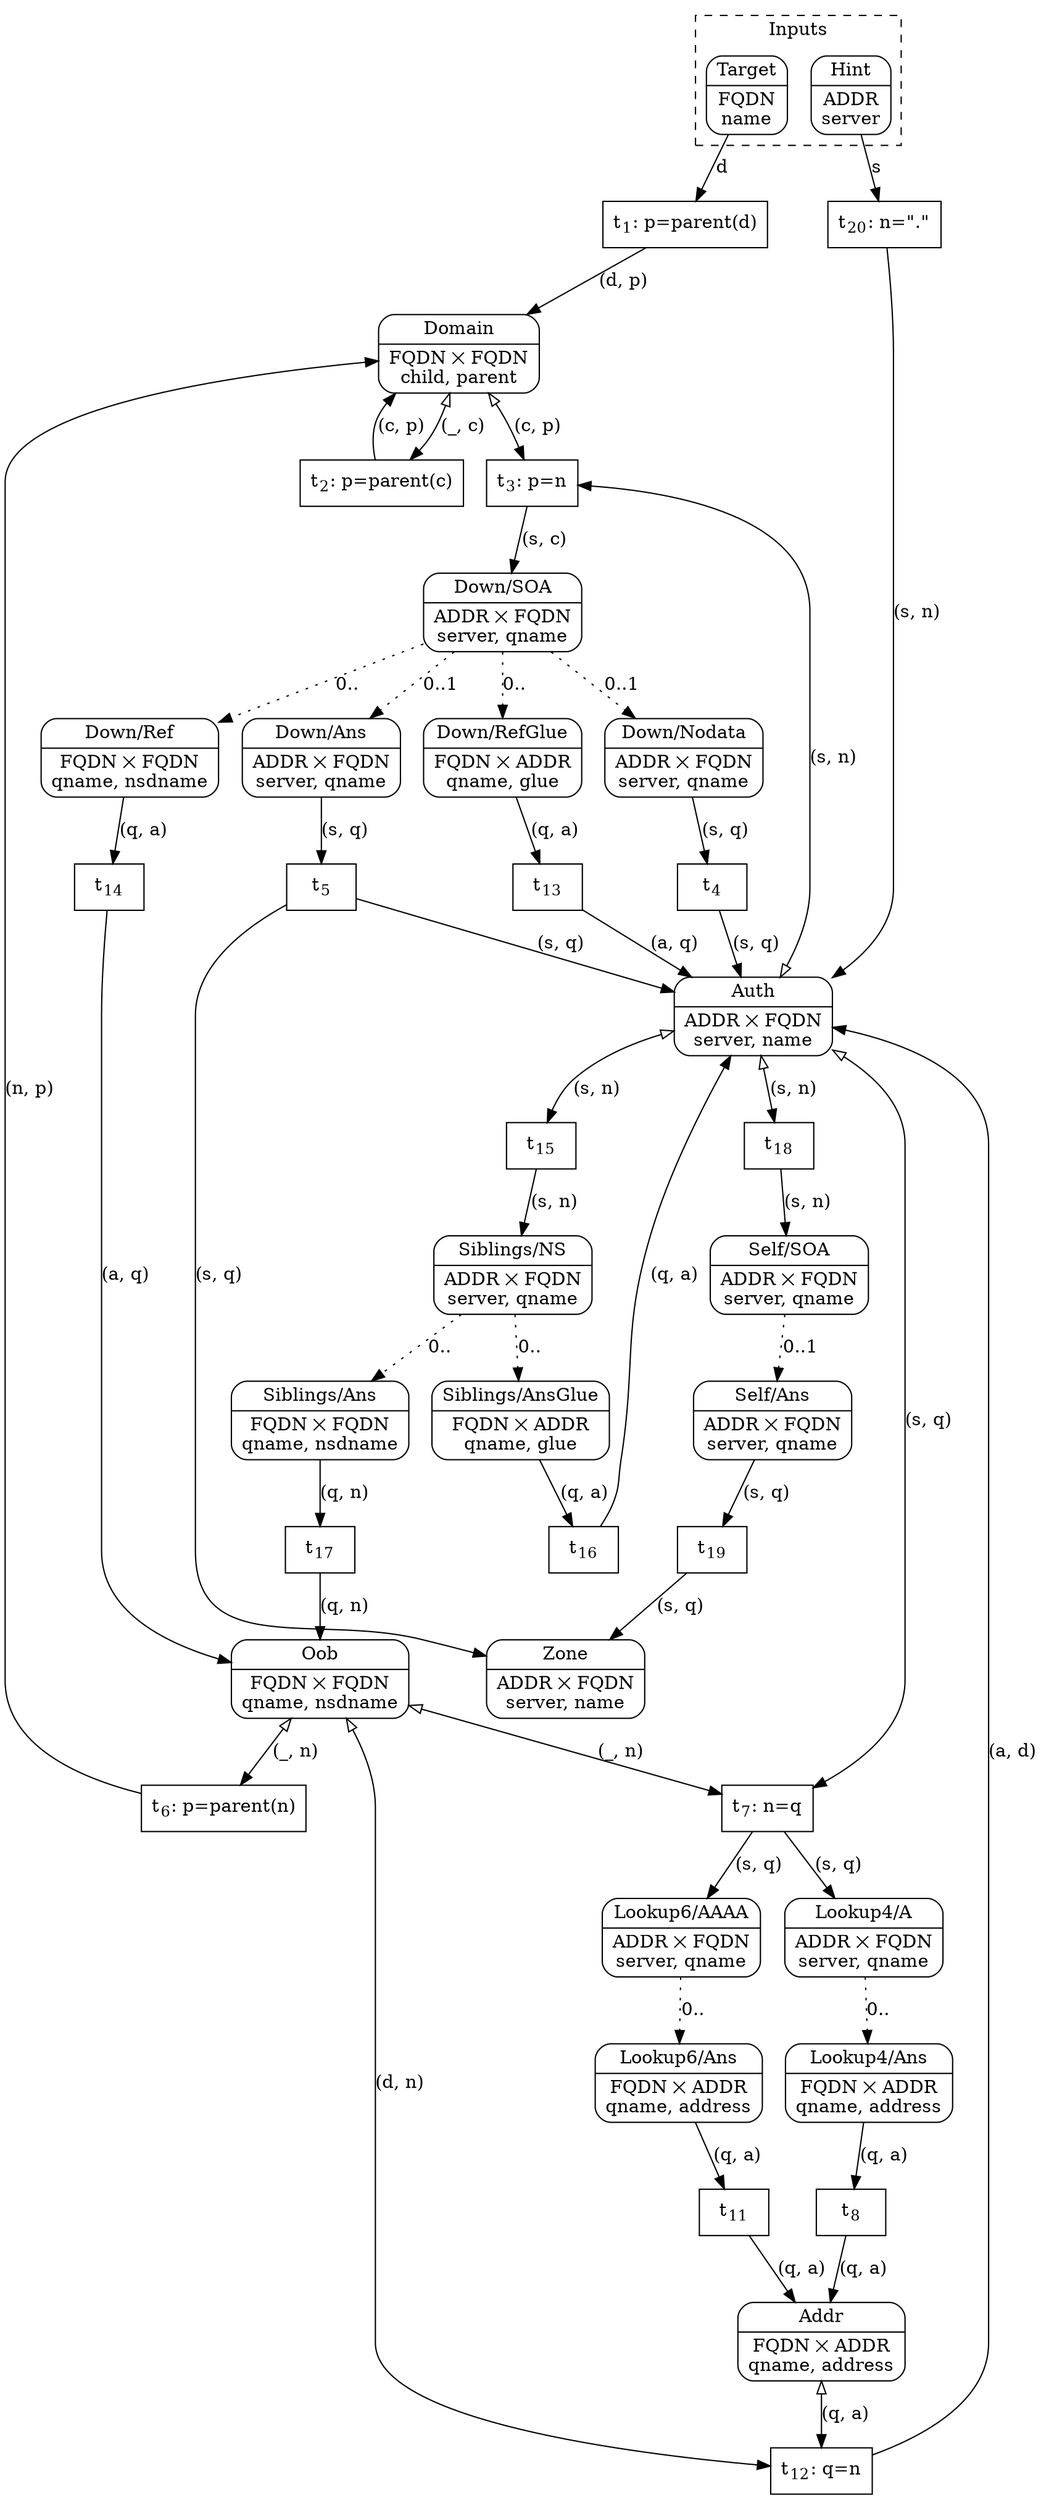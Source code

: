 digraph Algorithm {
    compound=true
    node [shape=Mrecord, style=filled, fillcolor=white]
    edge [arrowtail=empty]

    subgraph cluster_Inputs {
        label="Inputs"
        style="dashed"

        Target [label="{Target|FQDN\nname}"]
        Hint   [label="{Hint|ADDR\nserver}"]
    }

    subgraph Down {
        Down_send   [label="{Down/SOA|ADDR ⨉ FQDN\nserver, qname}"]
        Down_nodata [label="{Down/Nodata|ADDR ⨉ FQDN\nserver, qname}"]
        Down_answer [label="{Down/Ans|ADDR ⨉ FQDN\nserver, qname}"]
        Down_glue   [label="{Down/RefGlue|FQDN ⨉ ADDR\nqname, glue}"]
        Down_ref    [label="{Down/Ref|FQDN ⨉ FQDN\nqname, nsdname}"]
        Down_send -> Down_nodata [label="0..1", style=dotted]
        Down_send -> Down_answer [label="0..1", style=dotted]
        Down_send -> Down_glue [label="0..", style=dotted]
        Down_send -> Down_ref [label="0..", style=dotted]
    }

    subgraph Siblings {
        Siblings_send [label="{Siblings/NS|ADDR ⨉ FQDN\nserver, qname}"]
        Siblings_glue [label="{Siblings/AnsGlue|FQDN ⨉ ADDR\nqname, glue}"]
        Siblings_ans  [label="{Siblings/Ans|FQDN ⨉ FQDN\nqname, nsdname}"]
        Siblings_send -> Siblings_glue [label="0..", style=dotted]
        Siblings_send -> Siblings_ans [label="0..", style=dotted]
    }

    subgraph Self {
        Self_send   [label="{Self/SOA|ADDR ⨉ FQDN\nserver, qname}"]
        Self_answer [label="{Self/Ans|ADDR ⨉ FQDN\nserver, qname}"]
        Self_send -> Self_answer [label="0..1", style=dotted]
    }

    subgraph Lookup4 {
        Lookup4_send   [label="{Lookup4/A|ADDR ⨉ FQDN\nserver, qname}"]
        Lookup4_answer [label="{Lookup4/Ans|FQDN ⨉ ADDR\nqname, address}"]
        Lookup4_send -> Lookup4_answer [label="0..", style=dotted]
    }

    subgraph Lookup6 {
        Lookup6_send   [label="{Lookup6/AAAA|ADDR ⨉ FQDN\nserver, qname}"]
        Lookup6_answer [label="{Lookup6/Ans|FQDN ⨉ ADDR\nqname, address}"]
        Lookup6_send -> Lookup6_answer [label="0..", style=dotted]
    }

    Domain [label="{Domain|FQDN ⨉ FQDN\nchild, parent}"]
    Auth   [label="{Auth|ADDR ⨉ FQDN\nserver, name}"]
    Zone   [label="{Zone|ADDR ⨉ FQDN\nserver, name}"]
    Oob    [label="{Oob|FQDN ⨉ FQDN\nqname, nsdname}"]
    Addr   [label="{Addr|FQDN ⨉ ADDR\nqname, address}"]

    node [shape=record]

    Target -> t1 [label="d"]
    t1 [label=< t<SUB>1</SUB>: p=parent(d) >]
    t1 -> Domain [label="(d, p)"]

    Hint -> t20 [label="s"]
    t20 [label=< t<SUB>20</SUB>: n="." >]
    t20 -> Auth [label="(s, n)"]

    Domain -> t2 [label="(_, c)", dir=both]
    t2 [label=<t<SUB>2</SUB>: p=parent(c)>]
    t2 -> Domain [label="(c, p)"]

    Domain -> t3 [label="(c, p)", dir=both]
    Auth -> t3 [label="(s, n)", dir=both]
    t3 [label=<t<SUB>3</SUB>: p=n>]
    t3 -> Down_send [label="(s, c)"]

    Down_nodata -> t4 [label="(s, q)"]
    t4 [label=< t<SUB>4</SUB> >]
    t4 -> Auth [label="(s, q)"]

    Down_answer -> t5 [label="(s, q)"]
    t5 [label=< t<SUB>5</SUB> >]
    t5 -> Auth [label="(s, q)"]
    t5 -> Zone [label="(s, q)"]

    Down_glue -> t13 [label="(q, a)"]
    t13 [label=< t<SUB>13</SUB> >]
    t13 -> Auth [label="(a, q)"]

    Down_ref -> t14 [label="(q, a)"]
    t14 [label=< t<SUB>14</SUB> >]
    t14 -> Oob [label="(a, q)"]

    Oob -> t6 [label="(_, n)", dir=both]
    t6 [label=<t<SUB>6</SUB>: p=parent(n)>]
    t6 -> Domain [label="(n, p)"]

    Oob -> t7 [label="(_, n)", dir=both]
    Auth -> t7 [label="(s, q)", dir=both]
    t7 [label=<t<SUB>7</SUB>: n=q>]
    t7 -> Lookup6_send [label="(s, q)"]
    t7 -> Lookup4_send [label="(s, q)"]

    Lookup4_answer -> t8 [label="(q, a)"]
    t8 [label=< t<SUB>8</SUB> >]
    t8 -> Addr [label="(q, a)"]

    Lookup6_answer -> t11 [label="(q, a)"]
    t11 [label=< t<SUB>11</SUB> >]
    t11 -> Addr [label="(q, a)"]

    Addr -> t12 [label="(q, a)", dir=both]
    Oob -> t12 [label="(d, n)", dir=both]
    t12 [label=<t<SUB>12</SUB>: q=n>]
    t12 -> Auth [label="(a, d)"]

    Auth -> t18 [label="(s, n)", dir=both]
    t18 [label=< t<SUB>18</SUB> >]
    t18 -> Self_send [label="(s, n)"]

    Self_answer -> t19 [label="(s, q)"]
    t19 [label=< t<SUB>19</SUB> >]
    t19 -> Zone [label="(s, q)"]

    Auth -> t15 [label="(s, n)", dir=both]
    t15 [label=< t<SUB>15</SUB> >]
    t15 -> Siblings_send [label="(s, n)"]

    Siblings_glue -> t16 [label="(q, a)"]
    t16 [label=< t<SUB>16</SUB> >]
    t16 -> Auth [label="(q, a)"]

    Siblings_ans -> t17 [label="(q, n)"]
    t17 [label=< t<SUB>17</SUB> >]
    t17 -> Oob [label="(q, n)"]
} 
